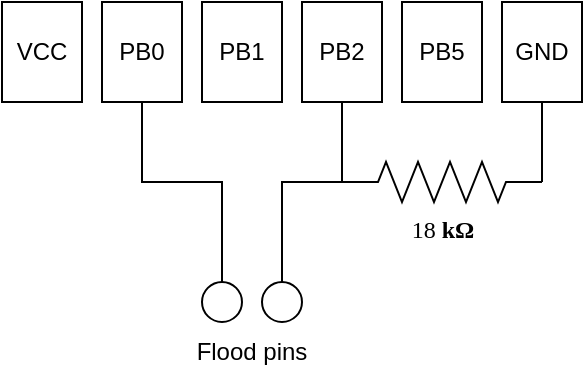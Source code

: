 <mxfile version="22.0.6" type="device">
  <diagram name="Page-1" id="7e0a89b8-554c-2b80-1dc8-d5c74ca68de4">
    <mxGraphModel dx="1026" dy="589" grid="0" gridSize="10" guides="1" tooltips="1" connect="1" arrows="1" fold="1" page="1" pageScale="1" pageWidth="1100" pageHeight="850" background="none" math="0" shadow="0">
      <root>
        <mxCell id="0" />
        <mxCell id="1" parent="0" />
        <mxCell id="1cb643a89b7d889d-9" style="edgeStyle=orthogonalEdgeStyle;rounded=0;html=1;exitX=0;exitY=0.5;exitPerimeter=0;labelBackgroundColor=none;startArrow=none;startFill=0;startSize=5;endArrow=none;endFill=0;endSize=5;jettySize=auto;orthogonalLoop=1;strokeWidth=1;fontFamily=Verdana;fontSize=12;entryX=0.5;entryY=1;entryDx=0;entryDy=0;" parent="1" source="1cb643a89b7d889d-6" target="nH7rZb0ehLhzQorIIumP-4" edge="1">
          <mxGeometry relative="1" as="geometry">
            <Array as="points">
              <mxPoint x="480" y="150" />
              <mxPoint x="480" y="150" />
            </Array>
            <mxPoint x="122" y="234" as="targetPoint" />
          </mxGeometry>
        </mxCell>
        <mxCell id="1cb643a89b7d889d-6" value="18 &lt;b&gt;kΩ&lt;/b&gt;" style="verticalLabelPosition=bottom;shadow=0;dashed=0;align=center;html=1;verticalAlign=top;strokeWidth=1;shape=mxgraph.electrical.resistors.resistor_2;rounded=1;comic=0;labelBackgroundColor=none;fontFamily=Verdana;fontSize=12" parent="1" vertex="1">
          <mxGeometry x="480" y="150" width="100" height="20" as="geometry" />
        </mxCell>
        <mxCell id="1cb643a89b7d889d-8" style="edgeStyle=orthogonalEdgeStyle;rounded=0;html=1;exitX=0.5;exitY=1;entryX=1;entryY=0.5;entryPerimeter=0;labelBackgroundColor=none;startArrow=none;startFill=0;startSize=5;endArrow=none;endFill=0;endSize=5;jettySize=auto;orthogonalLoop=1;strokeWidth=1;fontFamily=Verdana;fontSize=12;exitDx=0;exitDy=0;" parent="1" source="nH7rZb0ehLhzQorIIumP-1" target="1cb643a89b7d889d-6" edge="1">
          <mxGeometry relative="1" as="geometry">
            <mxPoint x="442" y="300" as="sourcePoint" />
            <Array as="points">
              <mxPoint x="580" y="150" />
              <mxPoint x="580" y="150" />
            </Array>
          </mxGeometry>
        </mxCell>
        <mxCell id="nH7rZb0ehLhzQorIIumP-1" value="GND" style="rounded=0;whiteSpace=wrap;html=1;" vertex="1" parent="1">
          <mxGeometry x="560" y="70" width="40" height="50" as="geometry" />
        </mxCell>
        <mxCell id="nH7rZb0ehLhzQorIIumP-3" value="PB5" style="rounded=0;whiteSpace=wrap;html=1;" vertex="1" parent="1">
          <mxGeometry x="510" y="70" width="40" height="50" as="geometry" />
        </mxCell>
        <mxCell id="nH7rZb0ehLhzQorIIumP-4" value="&lt;div&gt;PB2&lt;/div&gt;" style="rounded=0;whiteSpace=wrap;html=1;" vertex="1" parent="1">
          <mxGeometry x="460" y="70" width="40" height="50" as="geometry" />
        </mxCell>
        <mxCell id="nH7rZb0ehLhzQorIIumP-5" value="PB1" style="rounded=0;whiteSpace=wrap;html=1;" vertex="1" parent="1">
          <mxGeometry x="410" y="70" width="40" height="50" as="geometry" />
        </mxCell>
        <mxCell id="nH7rZb0ehLhzQorIIumP-6" value="PB0" style="rounded=0;whiteSpace=wrap;html=1;" vertex="1" parent="1">
          <mxGeometry x="360" y="70" width="40" height="50" as="geometry" />
        </mxCell>
        <mxCell id="nH7rZb0ehLhzQorIIumP-7" value="VCC" style="rounded=0;whiteSpace=wrap;html=1;" vertex="1" parent="1">
          <mxGeometry x="310" y="70" width="40" height="50" as="geometry" />
        </mxCell>
        <mxCell id="nH7rZb0ehLhzQorIIumP-12" value="" style="endArrow=none;html=1;rounded=0;exitX=0;exitY=0.5;exitDx=0;exitDy=0;exitPerimeter=0;entryX=0.5;entryY=0;entryDx=0;entryDy=0;" edge="1" parent="1" source="1cb643a89b7d889d-6">
          <mxGeometry width="50" height="50" relative="1" as="geometry">
            <mxPoint x="500" y="320" as="sourcePoint" />
            <mxPoint x="450" y="210" as="targetPoint" />
            <Array as="points">
              <mxPoint x="450" y="160" />
            </Array>
          </mxGeometry>
        </mxCell>
        <mxCell id="nH7rZb0ehLhzQorIIumP-13" value="" style="endArrow=none;html=1;rounded=0;entryX=0.5;entryY=1;entryDx=0;entryDy=0;exitX=0.5;exitY=0;exitDx=0;exitDy=0;" edge="1" parent="1" target="nH7rZb0ehLhzQorIIumP-6">
          <mxGeometry width="50" height="50" relative="1" as="geometry">
            <mxPoint x="420" y="210" as="sourcePoint" />
            <mxPoint x="540" y="210" as="targetPoint" />
            <Array as="points">
              <mxPoint x="420" y="160" />
              <mxPoint x="380" y="160" />
            </Array>
          </mxGeometry>
        </mxCell>
        <mxCell id="nH7rZb0ehLhzQorIIumP-16" value="Flood pins" style="text;html=1;strokeColor=none;fillColor=none;align=center;verticalAlign=middle;whiteSpace=wrap;rounded=0;" vertex="1" parent="1">
          <mxGeometry x="400" y="230" width="70" height="30" as="geometry" />
        </mxCell>
        <mxCell id="nH7rZb0ehLhzQorIIumP-17" value="" style="ellipse;whiteSpace=wrap;html=1;aspect=fixed;" vertex="1" parent="1">
          <mxGeometry x="410" y="210" width="20" height="20" as="geometry" />
        </mxCell>
        <mxCell id="nH7rZb0ehLhzQorIIumP-18" value="" style="ellipse;whiteSpace=wrap;html=1;aspect=fixed;" vertex="1" parent="1">
          <mxGeometry x="440" y="210" width="20" height="20" as="geometry" />
        </mxCell>
      </root>
    </mxGraphModel>
  </diagram>
</mxfile>
